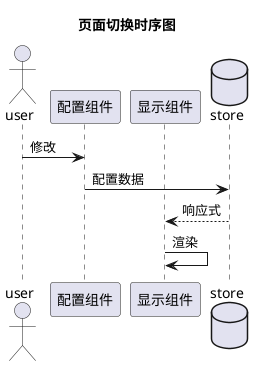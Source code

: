 @startuml
title 页面切换时序图

actor user
participant 配置组件 as config
participant 显示组件 as view
database store

user -> config :修改
config -> store :配置数据
store --> view :响应式
view -> view :渲染
@enduml